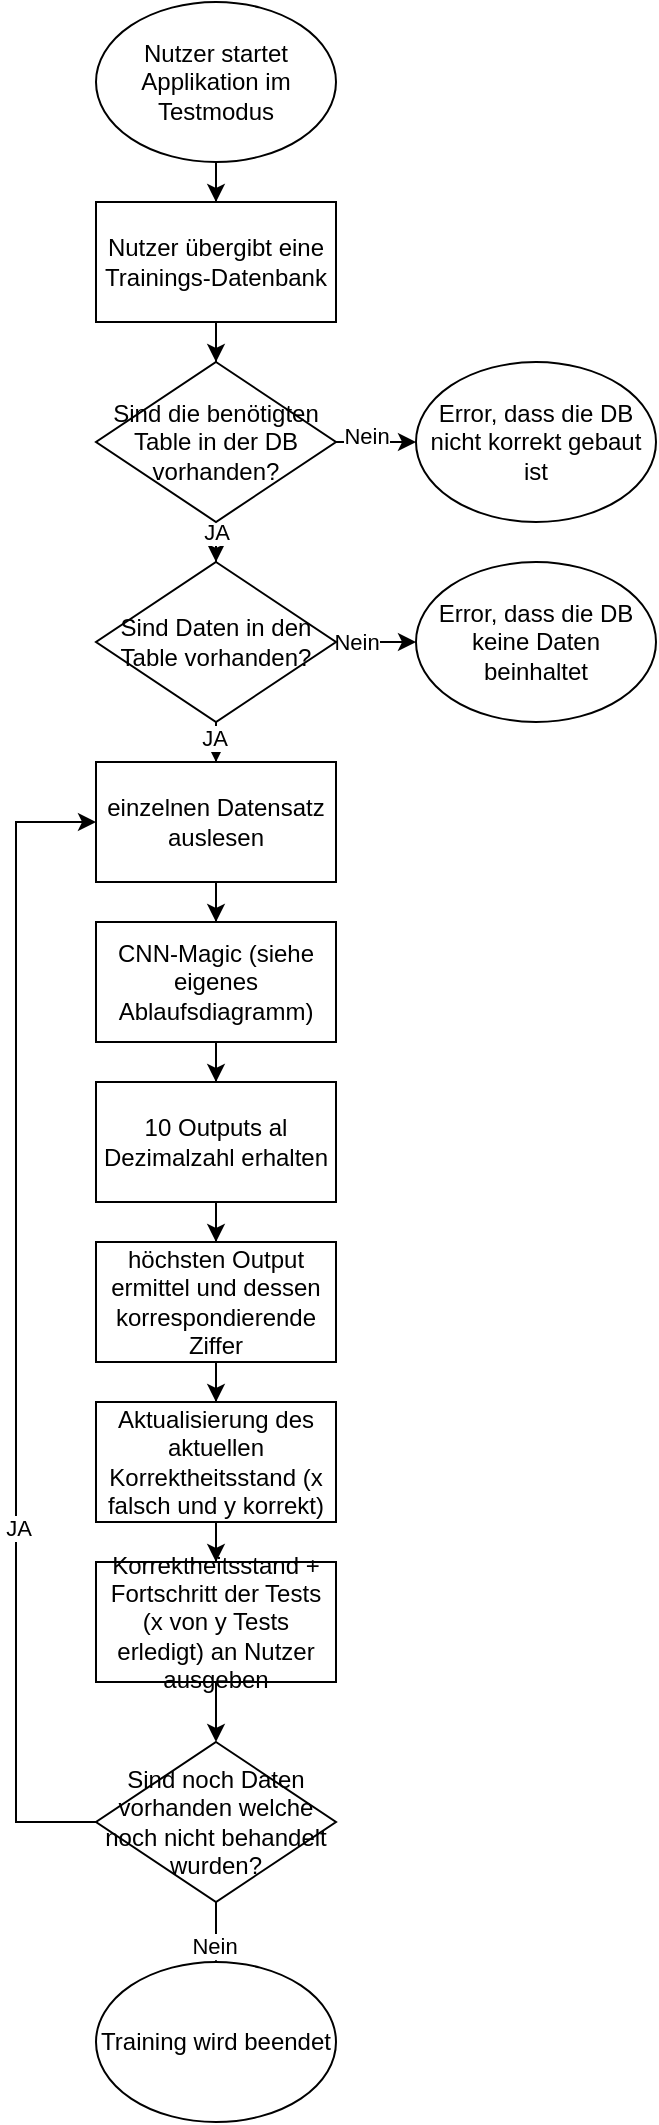 <mxfile version="22.0.5" type="device">
  <diagram id="C5RBs43oDa-KdzZeNtuy" name="Page-1">
    <mxGraphModel dx="1234" dy="1133" grid="1" gridSize="10" guides="1" tooltips="1" connect="1" arrows="1" fold="1" page="1" pageScale="1" pageWidth="827" pageHeight="1169" math="0" shadow="0">
      <root>
        <mxCell id="WIyWlLk6GJQsqaUBKTNV-0" />
        <mxCell id="WIyWlLk6GJQsqaUBKTNV-1" parent="WIyWlLk6GJQsqaUBKTNV-0" />
        <mxCell id="weFE4cTFyawRNSKeLTiy-0" value="" style="edgeStyle=orthogonalEdgeStyle;rounded=0;orthogonalLoop=1;jettySize=auto;html=1;" edge="1" parent="WIyWlLk6GJQsqaUBKTNV-1" source="weFE4cTFyawRNSKeLTiy-1" target="weFE4cTFyawRNSKeLTiy-3">
          <mxGeometry relative="1" as="geometry" />
        </mxCell>
        <mxCell id="weFE4cTFyawRNSKeLTiy-1" value="Nutzer startet Applikation im Testmodus" style="ellipse;whiteSpace=wrap;html=1;" vertex="1" parent="WIyWlLk6GJQsqaUBKTNV-1">
          <mxGeometry x="80" y="30" width="120" height="80" as="geometry" />
        </mxCell>
        <mxCell id="weFE4cTFyawRNSKeLTiy-2" value="" style="edgeStyle=orthogonalEdgeStyle;rounded=0;orthogonalLoop=1;jettySize=auto;html=1;" edge="1" parent="WIyWlLk6GJQsqaUBKTNV-1" source="weFE4cTFyawRNSKeLTiy-3" target="weFE4cTFyawRNSKeLTiy-8">
          <mxGeometry relative="1" as="geometry" />
        </mxCell>
        <mxCell id="weFE4cTFyawRNSKeLTiy-3" value="Nutzer übergibt eine Trainings-Datenbank" style="whiteSpace=wrap;html=1;" vertex="1" parent="WIyWlLk6GJQsqaUBKTNV-1">
          <mxGeometry x="80" y="130" width="120" height="60" as="geometry" />
        </mxCell>
        <mxCell id="weFE4cTFyawRNSKeLTiy-4" value="" style="edgeStyle=orthogonalEdgeStyle;rounded=0;orthogonalLoop=1;jettySize=auto;html=1;" edge="1" parent="WIyWlLk6GJQsqaUBKTNV-1" source="weFE4cTFyawRNSKeLTiy-8" target="weFE4cTFyawRNSKeLTiy-13">
          <mxGeometry relative="1" as="geometry" />
        </mxCell>
        <mxCell id="weFE4cTFyawRNSKeLTiy-5" value="JA" style="edgeLabel;html=1;align=center;verticalAlign=middle;resizable=0;points=[];" vertex="1" connectable="0" parent="weFE4cTFyawRNSKeLTiy-4">
          <mxGeometry x="0.5" relative="1" as="geometry">
            <mxPoint as="offset" />
          </mxGeometry>
        </mxCell>
        <mxCell id="weFE4cTFyawRNSKeLTiy-6" style="edgeStyle=orthogonalEdgeStyle;rounded=0;orthogonalLoop=1;jettySize=auto;html=1;exitX=1;exitY=0.5;exitDx=0;exitDy=0;entryX=0;entryY=0.5;entryDx=0;entryDy=0;" edge="1" parent="WIyWlLk6GJQsqaUBKTNV-1" source="weFE4cTFyawRNSKeLTiy-8" target="weFE4cTFyawRNSKeLTiy-35">
          <mxGeometry relative="1" as="geometry" />
        </mxCell>
        <mxCell id="weFE4cTFyawRNSKeLTiy-7" value="Nein" style="edgeLabel;html=1;align=center;verticalAlign=middle;resizable=0;points=[];" vertex="1" connectable="0" parent="weFE4cTFyawRNSKeLTiy-6">
          <mxGeometry x="-0.25" y="3" relative="1" as="geometry">
            <mxPoint as="offset" />
          </mxGeometry>
        </mxCell>
        <mxCell id="weFE4cTFyawRNSKeLTiy-8" value="Sind die benötigten Table in der DB vorhanden?" style="rhombus;whiteSpace=wrap;html=1;" vertex="1" parent="WIyWlLk6GJQsqaUBKTNV-1">
          <mxGeometry x="80" y="210" width="120" height="80" as="geometry" />
        </mxCell>
        <mxCell id="weFE4cTFyawRNSKeLTiy-9" value="" style="edgeStyle=orthogonalEdgeStyle;rounded=0;orthogonalLoop=1;jettySize=auto;html=1;" edge="1" parent="WIyWlLk6GJQsqaUBKTNV-1" source="weFE4cTFyawRNSKeLTiy-13" target="weFE4cTFyawRNSKeLTiy-15">
          <mxGeometry relative="1" as="geometry" />
        </mxCell>
        <mxCell id="weFE4cTFyawRNSKeLTiy-10" value="JA" style="edgeLabel;html=1;align=center;verticalAlign=middle;resizable=0;points=[];" vertex="1" connectable="0" parent="weFE4cTFyawRNSKeLTiy-9">
          <mxGeometry x="0.6" y="-1" relative="1" as="geometry">
            <mxPoint as="offset" />
          </mxGeometry>
        </mxCell>
        <mxCell id="weFE4cTFyawRNSKeLTiy-11" style="edgeStyle=orthogonalEdgeStyle;rounded=0;orthogonalLoop=1;jettySize=auto;html=1;entryX=0;entryY=0.5;entryDx=0;entryDy=0;" edge="1" parent="WIyWlLk6GJQsqaUBKTNV-1" source="weFE4cTFyawRNSKeLTiy-13" target="weFE4cTFyawRNSKeLTiy-36">
          <mxGeometry relative="1" as="geometry" />
        </mxCell>
        <mxCell id="weFE4cTFyawRNSKeLTiy-12" value="Nein" style="edgeLabel;html=1;align=center;verticalAlign=middle;resizable=0;points=[];" vertex="1" connectable="0" parent="weFE4cTFyawRNSKeLTiy-11">
          <mxGeometry x="-0.6" y="-1" relative="1" as="geometry">
            <mxPoint x="2" y="-1" as="offset" />
          </mxGeometry>
        </mxCell>
        <mxCell id="weFE4cTFyawRNSKeLTiy-13" value="Sind Daten in den Table vorhanden?" style="rhombus;whiteSpace=wrap;html=1;" vertex="1" parent="WIyWlLk6GJQsqaUBKTNV-1">
          <mxGeometry x="80" y="310" width="120" height="80" as="geometry" />
        </mxCell>
        <mxCell id="weFE4cTFyawRNSKeLTiy-14" value="" style="edgeStyle=orthogonalEdgeStyle;rounded=0;orthogonalLoop=1;jettySize=auto;html=1;" edge="1" parent="WIyWlLk6GJQsqaUBKTNV-1" source="weFE4cTFyawRNSKeLTiy-15" target="weFE4cTFyawRNSKeLTiy-17">
          <mxGeometry relative="1" as="geometry" />
        </mxCell>
        <mxCell id="weFE4cTFyawRNSKeLTiy-15" value="einzelnen Datensatz auslesen" style="whiteSpace=wrap;html=1;" vertex="1" parent="WIyWlLk6GJQsqaUBKTNV-1">
          <mxGeometry x="80" y="410" width="120" height="60" as="geometry" />
        </mxCell>
        <mxCell id="weFE4cTFyawRNSKeLTiy-16" value="" style="edgeStyle=orthogonalEdgeStyle;rounded=0;orthogonalLoop=1;jettySize=auto;html=1;" edge="1" parent="WIyWlLk6GJQsqaUBKTNV-1" source="weFE4cTFyawRNSKeLTiy-17" target="weFE4cTFyawRNSKeLTiy-19">
          <mxGeometry relative="1" as="geometry" />
        </mxCell>
        <mxCell id="weFE4cTFyawRNSKeLTiy-17" value="CNN-Magic (siehe eigenes Ablaufsdiagramm)" style="whiteSpace=wrap;html=1;" vertex="1" parent="WIyWlLk6GJQsqaUBKTNV-1">
          <mxGeometry x="80" y="490" width="120" height="60" as="geometry" />
        </mxCell>
        <mxCell id="weFE4cTFyawRNSKeLTiy-18" value="" style="edgeStyle=orthogonalEdgeStyle;rounded=0;orthogonalLoop=1;jettySize=auto;html=1;" edge="1" parent="WIyWlLk6GJQsqaUBKTNV-1" source="weFE4cTFyawRNSKeLTiy-19" target="weFE4cTFyawRNSKeLTiy-21">
          <mxGeometry relative="1" as="geometry" />
        </mxCell>
        <mxCell id="weFE4cTFyawRNSKeLTiy-19" value="10 Outputs al Dezimalzahl erhalten" style="whiteSpace=wrap;html=1;" vertex="1" parent="WIyWlLk6GJQsqaUBKTNV-1">
          <mxGeometry x="80" y="570" width="120" height="60" as="geometry" />
        </mxCell>
        <mxCell id="weFE4cTFyawRNSKeLTiy-38" value="" style="edgeStyle=orthogonalEdgeStyle;rounded=0;orthogonalLoop=1;jettySize=auto;html=1;" edge="1" parent="WIyWlLk6GJQsqaUBKTNV-1" source="weFE4cTFyawRNSKeLTiy-21" target="weFE4cTFyawRNSKeLTiy-37">
          <mxGeometry relative="1" as="geometry" />
        </mxCell>
        <mxCell id="weFE4cTFyawRNSKeLTiy-21" value="höchsten Output ermittel und dessen korrespondierende Ziffer" style="whiteSpace=wrap;html=1;" vertex="1" parent="WIyWlLk6GJQsqaUBKTNV-1">
          <mxGeometry x="80" y="650" width="120" height="60" as="geometry" />
        </mxCell>
        <mxCell id="weFE4cTFyawRNSKeLTiy-27" style="edgeStyle=orthogonalEdgeStyle;rounded=0;orthogonalLoop=1;jettySize=auto;html=1;entryX=0;entryY=0.5;entryDx=0;entryDy=0;exitX=0;exitY=0.5;exitDx=0;exitDy=0;" edge="1" parent="WIyWlLk6GJQsqaUBKTNV-1" source="weFE4cTFyawRNSKeLTiy-31" target="weFE4cTFyawRNSKeLTiy-15">
          <mxGeometry relative="1" as="geometry">
            <Array as="points">
              <mxPoint x="40" y="940" />
              <mxPoint x="40" y="440" />
            </Array>
          </mxGeometry>
        </mxCell>
        <mxCell id="weFE4cTFyawRNSKeLTiy-28" value="JA" style="edgeLabel;html=1;align=center;verticalAlign=middle;resizable=0;points=[];" vertex="1" connectable="0" parent="weFE4cTFyawRNSKeLTiy-27">
          <mxGeometry x="-0.353" y="-1" relative="1" as="geometry">
            <mxPoint as="offset" />
          </mxGeometry>
        </mxCell>
        <mxCell id="weFE4cTFyawRNSKeLTiy-29" value="" style="edgeStyle=orthogonalEdgeStyle;rounded=0;orthogonalLoop=1;jettySize=auto;html=1;" edge="1" parent="WIyWlLk6GJQsqaUBKTNV-1" source="weFE4cTFyawRNSKeLTiy-31" target="weFE4cTFyawRNSKeLTiy-32">
          <mxGeometry relative="1" as="geometry" />
        </mxCell>
        <mxCell id="weFE4cTFyawRNSKeLTiy-30" value="Nein" style="edgeLabel;html=1;align=center;verticalAlign=middle;resizable=0;points=[];" vertex="1" connectable="0" parent="weFE4cTFyawRNSKeLTiy-29">
          <mxGeometry x="0.667" y="-1" relative="1" as="geometry">
            <mxPoint as="offset" />
          </mxGeometry>
        </mxCell>
        <mxCell id="weFE4cTFyawRNSKeLTiy-31" value="Sind noch Daten vorhanden welche noch nicht behandelt wurden?" style="rhombus;whiteSpace=wrap;html=1;" vertex="1" parent="WIyWlLk6GJQsqaUBKTNV-1">
          <mxGeometry x="80" y="900" width="120" height="80" as="geometry" />
        </mxCell>
        <mxCell id="weFE4cTFyawRNSKeLTiy-32" value="Training wird beendet" style="ellipse;whiteSpace=wrap;html=1;" vertex="1" parent="WIyWlLk6GJQsqaUBKTNV-1">
          <mxGeometry x="80" y="1010" width="120" height="80" as="geometry" />
        </mxCell>
        <mxCell id="weFE4cTFyawRNSKeLTiy-35" value="Error, dass die DB nicht korrekt gebaut ist" style="ellipse;whiteSpace=wrap;html=1;" vertex="1" parent="WIyWlLk6GJQsqaUBKTNV-1">
          <mxGeometry x="240" y="210" width="120" height="80" as="geometry" />
        </mxCell>
        <mxCell id="weFE4cTFyawRNSKeLTiy-36" value="Error, dass die DB keine Daten beinhaltet" style="ellipse;whiteSpace=wrap;html=1;" vertex="1" parent="WIyWlLk6GJQsqaUBKTNV-1">
          <mxGeometry x="240" y="310" width="120" height="80" as="geometry" />
        </mxCell>
        <mxCell id="weFE4cTFyawRNSKeLTiy-42" value="" style="edgeStyle=orthogonalEdgeStyle;rounded=0;orthogonalLoop=1;jettySize=auto;html=1;" edge="1" parent="WIyWlLk6GJQsqaUBKTNV-1" source="weFE4cTFyawRNSKeLTiy-37" target="weFE4cTFyawRNSKeLTiy-41">
          <mxGeometry relative="1" as="geometry" />
        </mxCell>
        <mxCell id="weFE4cTFyawRNSKeLTiy-37" value="Aktualisierung des aktuellen Korrektheitsstand (x falsch und y korrekt) " style="whiteSpace=wrap;html=1;" vertex="1" parent="WIyWlLk6GJQsqaUBKTNV-1">
          <mxGeometry x="80" y="730" width="120" height="60" as="geometry" />
        </mxCell>
        <mxCell id="weFE4cTFyawRNSKeLTiy-43" value="" style="edgeStyle=orthogonalEdgeStyle;rounded=0;orthogonalLoop=1;jettySize=auto;html=1;" edge="1" parent="WIyWlLk6GJQsqaUBKTNV-1" source="weFE4cTFyawRNSKeLTiy-41" target="weFE4cTFyawRNSKeLTiy-31">
          <mxGeometry relative="1" as="geometry" />
        </mxCell>
        <mxCell id="weFE4cTFyawRNSKeLTiy-41" value="Korrektheitsstand + Fortschritt der Tests (x von y Tests erledigt) an Nutzer ausgeben" style="whiteSpace=wrap;html=1;" vertex="1" parent="WIyWlLk6GJQsqaUBKTNV-1">
          <mxGeometry x="80" y="810" width="120" height="60" as="geometry" />
        </mxCell>
      </root>
    </mxGraphModel>
  </diagram>
</mxfile>
